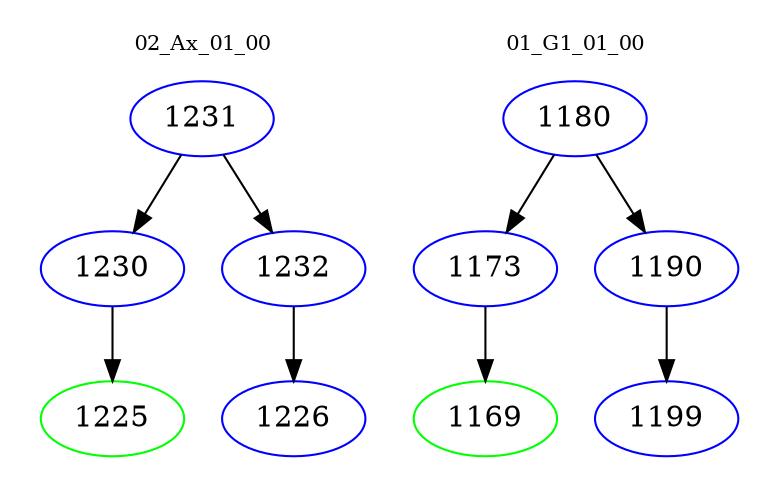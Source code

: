 digraph{
subgraph cluster_0 {
color = white
label = "02_Ax_01_00";
fontsize=10;
T0_1231 [label="1231", color="blue"]
T0_1231 -> T0_1230 [color="black"]
T0_1230 [label="1230", color="blue"]
T0_1230 -> T0_1225 [color="black"]
T0_1225 [label="1225", color="green"]
T0_1231 -> T0_1232 [color="black"]
T0_1232 [label="1232", color="blue"]
T0_1232 -> T0_1226 [color="black"]
T0_1226 [label="1226", color="blue"]
}
subgraph cluster_1 {
color = white
label = "01_G1_01_00";
fontsize=10;
T1_1180 [label="1180", color="blue"]
T1_1180 -> T1_1173 [color="black"]
T1_1173 [label="1173", color="blue"]
T1_1173 -> T1_1169 [color="black"]
T1_1169 [label="1169", color="green"]
T1_1180 -> T1_1190 [color="black"]
T1_1190 [label="1190", color="blue"]
T1_1190 -> T1_1199 [color="black"]
T1_1199 [label="1199", color="blue"]
}
}
